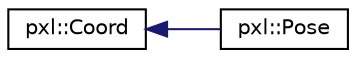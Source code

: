 digraph "Graphical Class Hierarchy"
{
 // LATEX_PDF_SIZE
  edge [fontname="Helvetica",fontsize="10",labelfontname="Helvetica",labelfontsize="10"];
  node [fontname="Helvetica",fontsize="10",shape=record];
  rankdir="LR";
  Node0 [label="pxl::Coord",height=0.2,width=0.4,color="black", fillcolor="white", style="filled",URL="$classpxl_1_1Coord.html",tooltip="Represents a coordinate in 2D space."];
  Node0 -> Node1 [dir="back",color="midnightblue",fontsize="10",style="solid",fontname="Helvetica"];
  Node1 [label="pxl::Pose",height=0.2,width=0.4,color="black", fillcolor="white", style="filled",URL="$classpxl_1_1Pose.html",tooltip="The Pose class contains classes and functions related to (x, y, theta) coordinates."];
}

